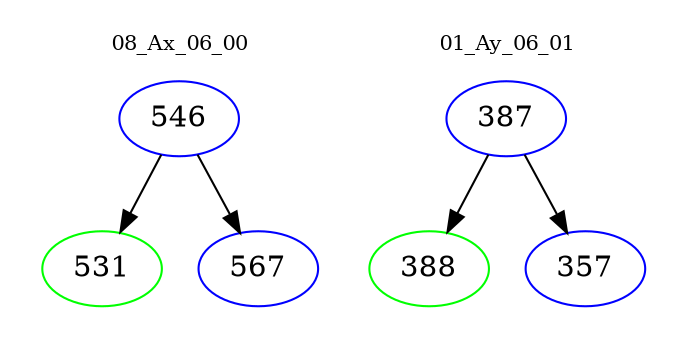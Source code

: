 digraph{
subgraph cluster_0 {
color = white
label = "08_Ax_06_00";
fontsize=10;
T0_546 [label="546", color="blue"]
T0_546 -> T0_531 [color="black"]
T0_531 [label="531", color="green"]
T0_546 -> T0_567 [color="black"]
T0_567 [label="567", color="blue"]
}
subgraph cluster_1 {
color = white
label = "01_Ay_06_01";
fontsize=10;
T1_387 [label="387", color="blue"]
T1_387 -> T1_388 [color="black"]
T1_388 [label="388", color="green"]
T1_387 -> T1_357 [color="black"]
T1_357 [label="357", color="blue"]
}
}
